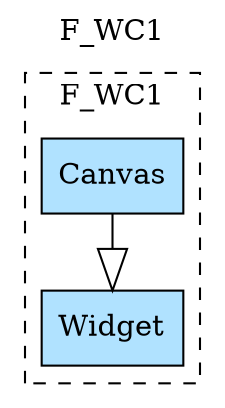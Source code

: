 digraph {graph[label=F_WC1,labelloc=tl,labelfontsize=12];
subgraph cluster_F_WC1{style=dashed;label=F_WC1;
"Canvas"[shape=record,fillcolor=lightskyblue1,style = filled,label="Canvas"];
"Widget"[shape=record,fillcolor=lightskyblue1,style = filled,label="Widget"];

"Canvas"->"Widget"[arrowhead=onormal,arrowsize=2.0];

}
}